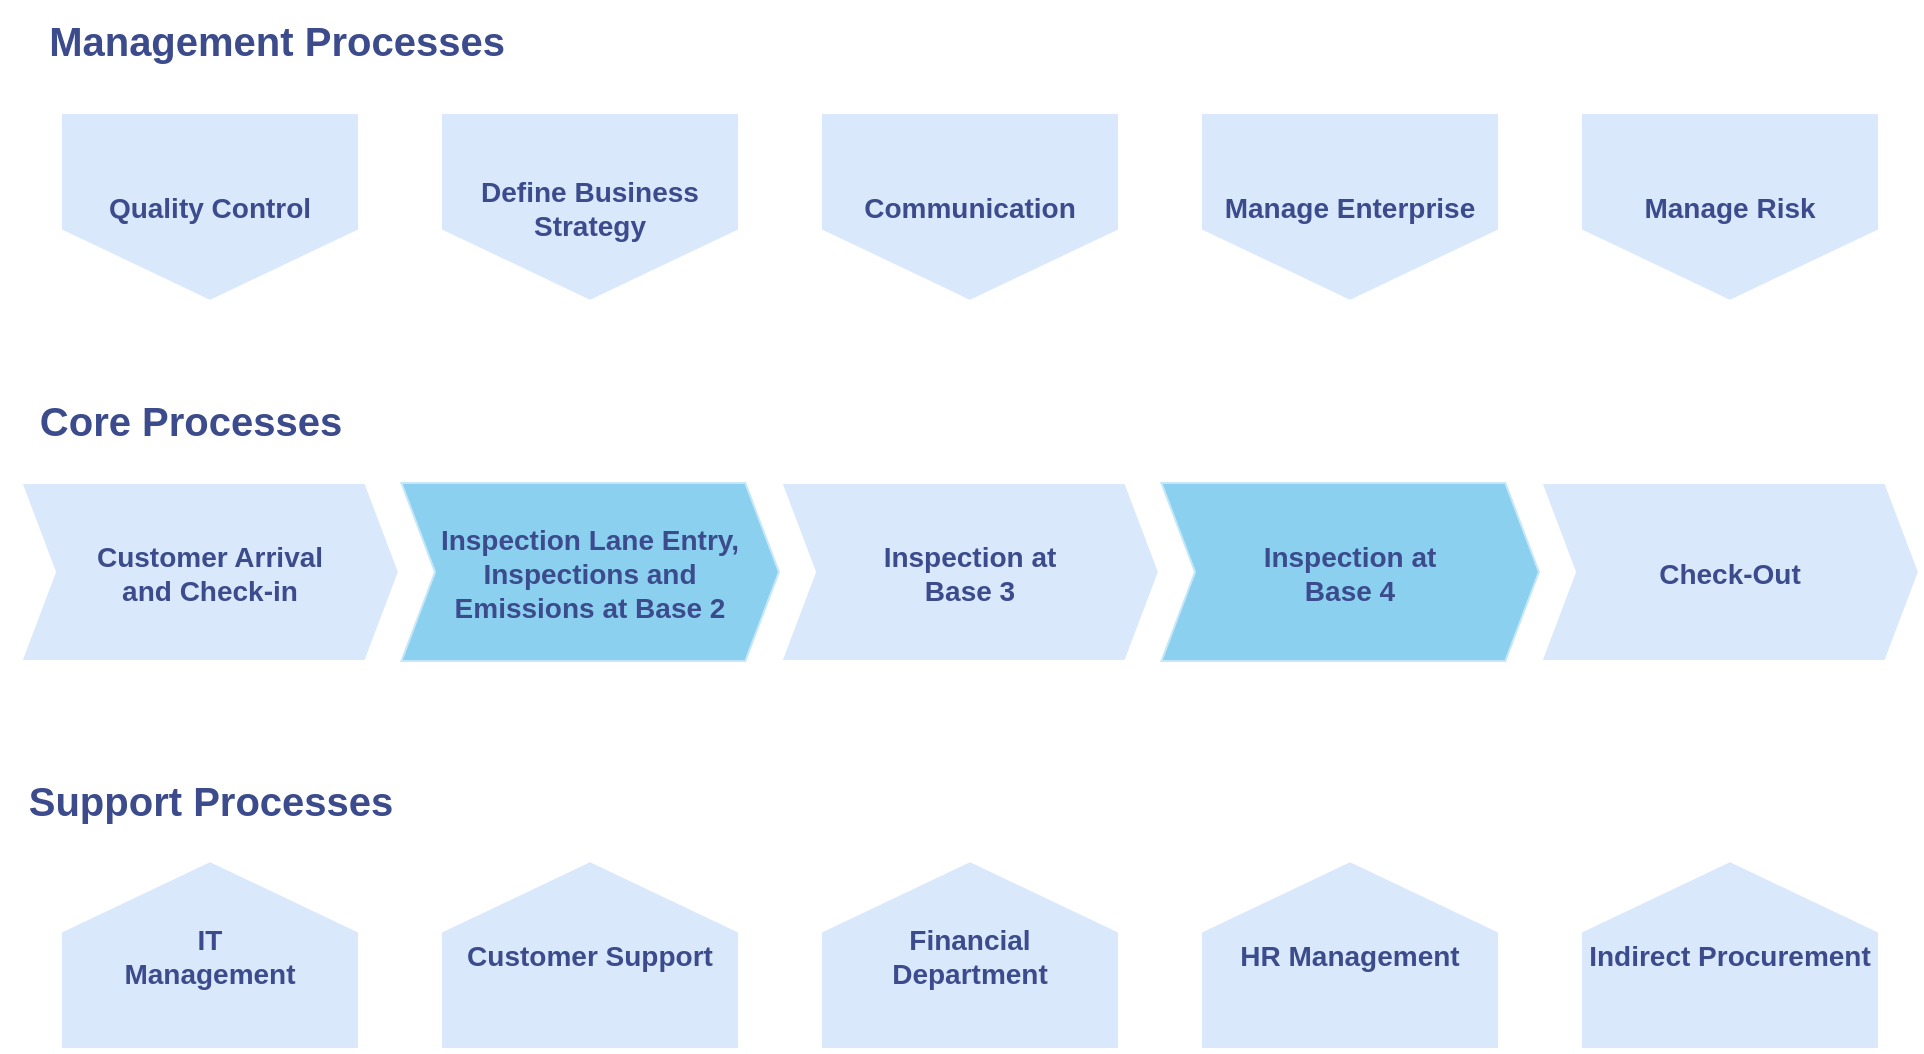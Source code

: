 <mxfile border="50" scale="3" compressed="false" locked="false" version="25.0.3">
  <diagram name="Blank" id="YmL12bMKpDGza6XwsDPr">
    <mxGraphModel dx="1253" dy="1693" grid="1" gridSize="10" guides="1" tooltips="1" connect="1" arrows="1" fold="1" page="1" pageScale="1" pageWidth="827" pageHeight="1169" background="none" math="1" shadow="0">
      <root>
        <mxCell id="X5NqExCQtvZxIxQ7pmgY-0" />
        <mxCell id="1" parent="X5NqExCQtvZxIxQ7pmgY-0" />
        <mxCell id="jCfEfen79MQRJi6moP4c-1" value="&lt;font&gt;Quality Control&lt;/font&gt;" style="shape=offPageConnector;whiteSpace=wrap;html=1;strokeWidth=2;fontSize=14;fontStyle=1;aspect=fixed;fillColor=#dae8fc;strokeColor=#FFFFFF;fontColor=#3B4B8C;" parent="1" vertex="1">
          <mxGeometry x="117" y="86" width="150" height="95" as="geometry" />
        </mxCell>
        <mxCell id="jCfEfen79MQRJi6moP4c-2" value="Define Business&lt;div&gt;Strategy&lt;/div&gt;" style="shape=offPageConnector;whiteSpace=wrap;html=1;strokeWidth=2;fontStyle=1;fontSize=14;fillColor=#dae8fc;strokeColor=#FFFFFF;fontColor=#3B4B8C;" parent="1" vertex="1">
          <mxGeometry x="307" y="86" width="150" height="95" as="geometry" />
        </mxCell>
        <mxCell id="jCfEfen79MQRJi6moP4c-3" value="Manage Enterprise" style="shape=offPageConnector;whiteSpace=wrap;html=1;strokeWidth=2;fontStyle=1;fontSize=14;fillColor=#dae8fc;strokeColor=#FFFFFF;fontColor=#3B4B8C;" parent="1" vertex="1">
          <mxGeometry x="687" y="86" width="150" height="95" as="geometry" />
        </mxCell>
        <mxCell id="NjAqU9Y5rHBkyYTPuW-a-5" value="Inspection at&#xa;Base 4" style="shape=step;perimeter=stepPerimeter;strokeColor=#FFFFFF;fontFamily=Helvetica;fontSize=14;fillColor=#1ba1e2;fixedSize=1;size=17;fontStyle=1;strokeWidth=2;spacingTop=0;points=[];shadow=0;fontColor=#3B4B8C;opacity=50;" parent="1" vertex="1">
          <mxGeometry x="667" y="271" width="190" height="90" as="geometry" />
        </mxCell>
        <mxCell id="NjAqU9Y5rHBkyYTPuW-a-3" value="Inspection Lane Entry,&#xa;Inspections and&#xa;Emissions at Base 2" style="shape=step;perimeter=stepPerimeter;strokeColor=#FFFFFF;fontFamily=Helvetica;fontSize=14;fillColor=#1ba1e2;fixedSize=1;size=17;fontStyle=1;strokeWidth=2;spacingTop=0;points=[];shadow=0;fontColor=#3B4B8C;opacity=50;" parent="1" vertex="1">
          <mxGeometry x="287" y="271" width="190" height="90" as="geometry" />
        </mxCell>
        <mxCell id="NjAqU9Y5rHBkyYTPuW-a-2" value="Customer Arrival&#xa;and Check-in" style="shape=step;perimeter=stepPerimeter;strokeColor=#FFFFFF;fontFamily=Helvetica;fontSize=14;fillColor=#dae8fc;fixedSize=1;size=17;fontStyle=1;strokeWidth=2;spacingTop=0;points=[];fontColor=#3B4B8C;" parent="1" vertex="1">
          <mxGeometry x="97" y="271" width="190" height="90" as="geometry" />
        </mxCell>
        <mxCell id="9xWqDNtLNqmxXEMWg_xV-1" value="Check-Out" style="shape=step;perimeter=stepPerimeter;strokeColor=#FFFFFF;fontFamily=Helvetica;fontSize=14;fillColor=#dae8fc;fixedSize=1;size=17;fontStyle=1;strokeWidth=2;spacingTop=0;points=[];fontColor=#3B4B8C;" vertex="1" parent="1">
          <mxGeometry x="857" y="271" width="190" height="90" as="geometry" />
        </mxCell>
        <mxCell id="9xWqDNtLNqmxXEMWg_xV-2" value="Manage Risk" style="shape=offPageConnector;whiteSpace=wrap;html=1;strokeWidth=2;fontStyle=1;fontSize=14;fillColor=#dae8fc;strokeColor=#FFFFFF;fontColor=#3B4B8C;" vertex="1" parent="1">
          <mxGeometry x="877" y="86" width="150" height="95" as="geometry" />
        </mxCell>
        <mxCell id="9xWqDNtLNqmxXEMWg_xV-4" value="Communication" style="shape=offPageConnector;whiteSpace=wrap;html=1;strokeWidth=2;fontStyle=1;fontSize=14;fillColor=#dae8fc;strokeColor=#FFFFFF;fontColor=#3B4B8C;" vertex="1" parent="1">
          <mxGeometry x="497" y="86" width="150" height="95" as="geometry" />
        </mxCell>
        <mxCell id="9xWqDNtLNqmxXEMWg_xV-8" value="HR Management" style="shape=offPageConnector;whiteSpace=wrap;html=1;strokeWidth=2;flipV=1;fontSize=14;fontStyle=1;fillColor=#dae8fc;strokeColor=#FFFFFF;fontColor=#3B4B8C;" vertex="1" parent="1">
          <mxGeometry x="687" y="460" width="150" height="95" as="geometry" />
        </mxCell>
        <mxCell id="9xWqDNtLNqmxXEMWg_xV-9" value="Customer Support" style="shape=offPageConnector;whiteSpace=wrap;html=1;strokeWidth=2;flipV=1;fontSize=14;fontStyle=1;fillColor=#dae8fc;strokeColor=#FFFFFF;fontColor=#3B4B8C;" vertex="1" parent="1">
          <mxGeometry x="307" y="460" width="150" height="95" as="geometry" />
        </mxCell>
        <mxCell id="9xWqDNtLNqmxXEMWg_xV-10" value="IT&lt;div&gt;Management&lt;/div&gt;" style="shape=offPageConnector;whiteSpace=wrap;html=1;strokeWidth=2;flipV=1;fontSize=14;fontStyle=1;fillColor=#dae8fc;strokeColor=#FFFFFF;fontColor=#3B4B8C;" vertex="1" parent="1">
          <mxGeometry x="117" y="460" width="150" height="95" as="geometry" />
        </mxCell>
        <mxCell id="9xWqDNtLNqmxXEMWg_xV-11" value="Financial&lt;div&gt;Department&lt;/div&gt;" style="shape=offPageConnector;whiteSpace=wrap;html=1;strokeWidth=2;flipV=1;fontSize=14;fontStyle=1;fillColor=#dae8fc;strokeColor=#FFFFFF;fontColor=#3B4B8C;" vertex="1" parent="1">
          <mxGeometry x="497" y="460" width="150" height="95" as="geometry" />
        </mxCell>
        <mxCell id="9xWqDNtLNqmxXEMWg_xV-12" value="Indirect Procurement" style="shape=offPageConnector;whiteSpace=wrap;html=1;strokeWidth=2;flipV=1;fontSize=14;fontStyle=1;fillColor=#dae8fc;strokeColor=#FFFFFF;fontColor=#3B4B8C;" vertex="1" parent="1">
          <mxGeometry x="877" y="460" width="150" height="95" as="geometry" />
        </mxCell>
        <mxCell id="9xWqDNtLNqmxXEMWg_xV-13" value="Inspection at&#xa;Base 3" style="shape=step;perimeter=stepPerimeter;strokeColor=#FFFFFF;fontFamily=Helvetica;fontSize=14;fillColor=#dae8fc;fixedSize=1;size=17;fontStyle=1;strokeWidth=2;spacingTop=0;points=[];fontColor=#3B4B8C;" vertex="1" parent="1">
          <mxGeometry x="477" y="271" width="190" height="90" as="geometry" />
        </mxCell>
        <mxCell id="9xWqDNtLNqmxXEMWg_xV-14" value="&lt;font&gt;&lt;b&gt;Management Processes&lt;/b&gt;&lt;/font&gt;" style="text;html=1;align=center;verticalAlign=middle;resizable=0;points=[];autosize=1;strokeColor=none;fillColor=none;fontSize=20;fontColor=#3B4B8C;" vertex="1" parent="1">
          <mxGeometry x="100" y="30" width="250" height="40" as="geometry" />
        </mxCell>
        <mxCell id="9xWqDNtLNqmxXEMWg_xV-16" value="&lt;font&gt;&lt;b&gt;Core Processes&lt;/b&gt;&lt;/font&gt;" style="text;html=1;align=center;verticalAlign=middle;resizable=0;points=[];autosize=1;strokeColor=none;fillColor=none;fontSize=20;fontColor=#3B4B8C;" vertex="1" parent="1">
          <mxGeometry x="97" y="220" width="170" height="40" as="geometry" />
        </mxCell>
        <mxCell id="9xWqDNtLNqmxXEMWg_xV-17" value="&lt;font&gt;&lt;b&gt;Support Processes&lt;/b&gt;&lt;/font&gt;" style="text;html=1;align=center;verticalAlign=middle;resizable=0;points=[];autosize=1;strokeColor=none;fillColor=none;fontSize=20;fontColor=#3B4B8C;" vertex="1" parent="1">
          <mxGeometry x="87" y="410" width="210" height="40" as="geometry" />
        </mxCell>
      </root>
    </mxGraphModel>
  </diagram>
</mxfile>
